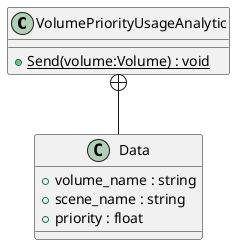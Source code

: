 @startuml
class VolumePriorityUsageAnalytic {
    + {static} Send(volume:Volume) : void
}
class Data {
    + volume_name : string
    + scene_name : string
    + priority : float
}
VolumePriorityUsageAnalytic +-- Data
@enduml
